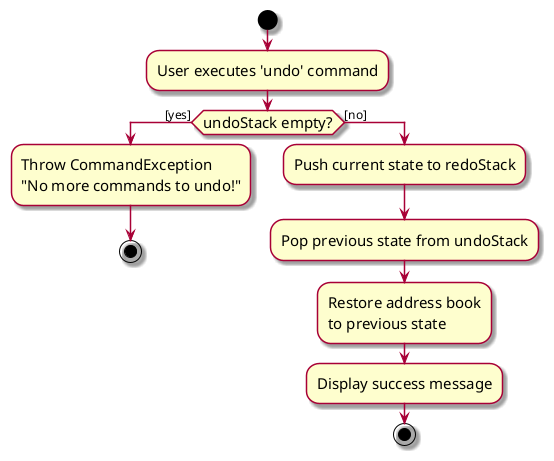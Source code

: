 @startuml
skin rose
skinparam ActivityFontSize 15
skinparam ArrowFontSize 12

start
:User executes 'undo' command;

if (undoStack empty?) then ([yes])
  :Throw CommandException\n"No more commands to undo!";
  stop
else ([no])
  :Push current state to redoStack;
  :Pop previous state from undoStack;
  :Restore address book\nto previous state;
  :Display success message;
  stop
endif

@enduml
